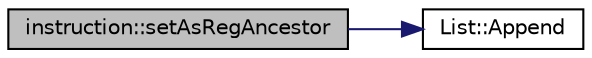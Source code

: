 digraph G
{
  edge [fontname="Helvetica",fontsize="10",labelfontname="Helvetica",labelfontsize="10"];
  node [fontname="Helvetica",fontsize="10",shape=record];
  rankdir=LR;
  Node1 [label="instruction::setAsRegAncestor",height=0.2,width=0.4,color="black", fillcolor="grey75", style="filled" fontcolor="black"];
  Node1 -> Node2 [color="midnightblue",fontsize="10",style="solid",fontname="Helvetica"];
  Node2 [label="List::Append",height=0.2,width=0.4,color="black", fillcolor="white", style="filled",URL="$classList.html#a473190098e38206d0125b0737245e613"];
}
